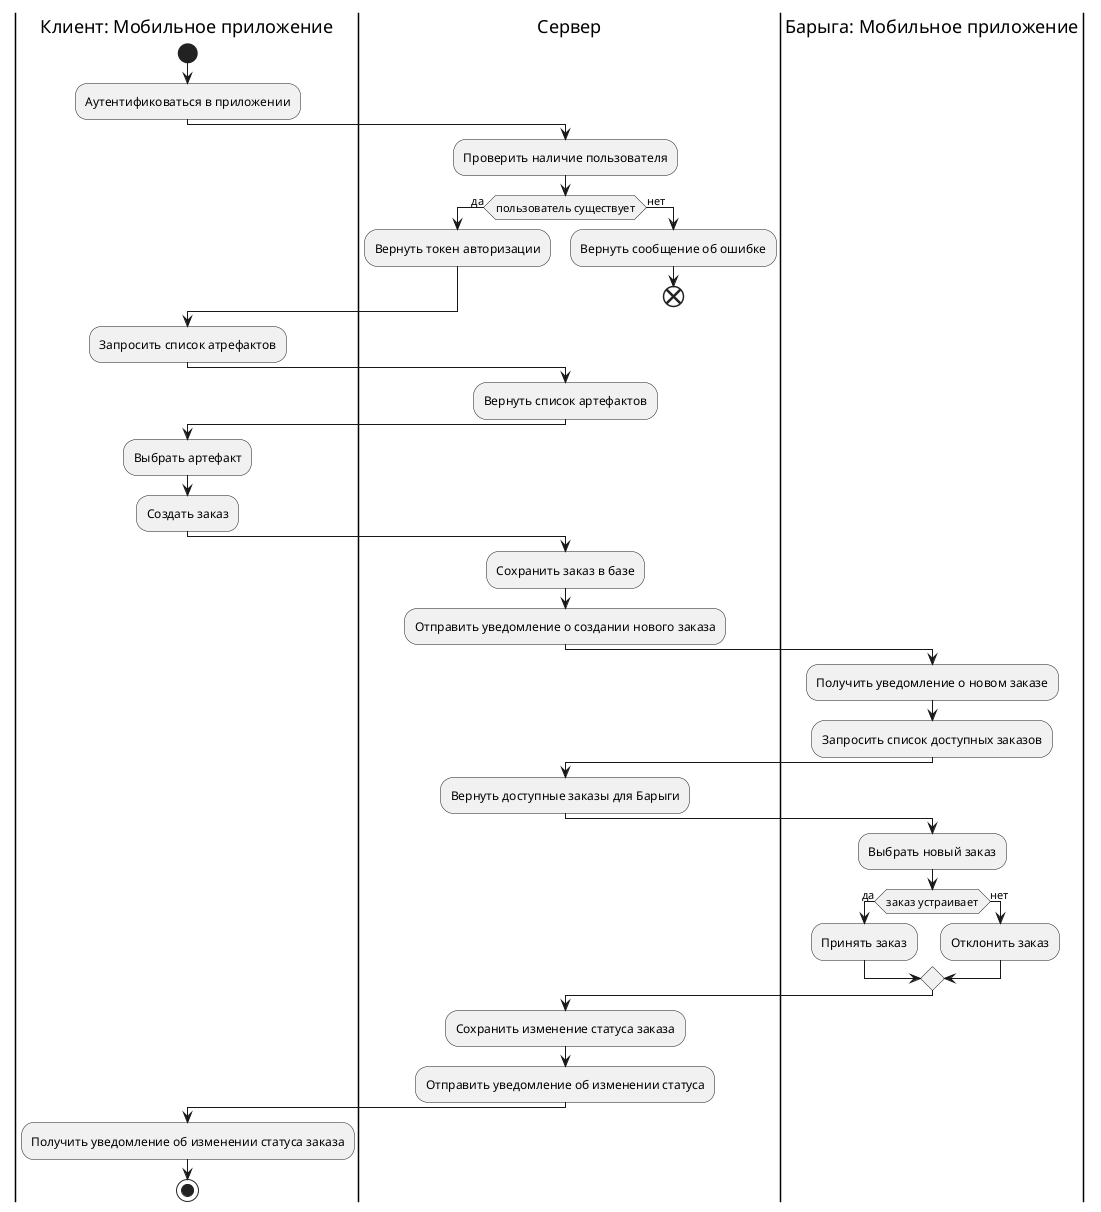 @startuml
|Клиент: Мобильное приложение|
start


:Аутентификоваться в приложении;

|Сервер|
:Проверить наличие пользователя;
if (пользователь существует) then (да)
    :Вернуть токен авторизации;
else (нет)
    :Вернуть сообщение об ошибке;
    end
endif

|Клиент: Мобильное приложение|
:Запросить список атрефактов;
|Сервер|
:Вернуть список артефактов;
|Клиент: Мобильное приложение|
:Выбрать артефакт;
:Создать заказ;
|Сервер|
:Сохранить заказ в базе;
:Отправить уведомление о создании нового заказа;


|Барыга: Мобильное приложение|
:Получить уведомление о новом заказе;
:Запросить список доступных заказов;
|Сервер|
:Вернуть доступные заказы для Барыги;
|Барыга: Мобильное приложение|
:Выбрать новый заказ;
if (заказ устраивает) then (да)
    :Принять заказ;
else (нет)
    :Отклонить заказ;
endif

|Сервер|
:Сохранить изменение статуса заказа;
:Отправить уведомление об изменении статуса;

|Клиент: Мобильное приложение|
:Получить уведомление об изменении статуса заказа;

stop
@enduml


